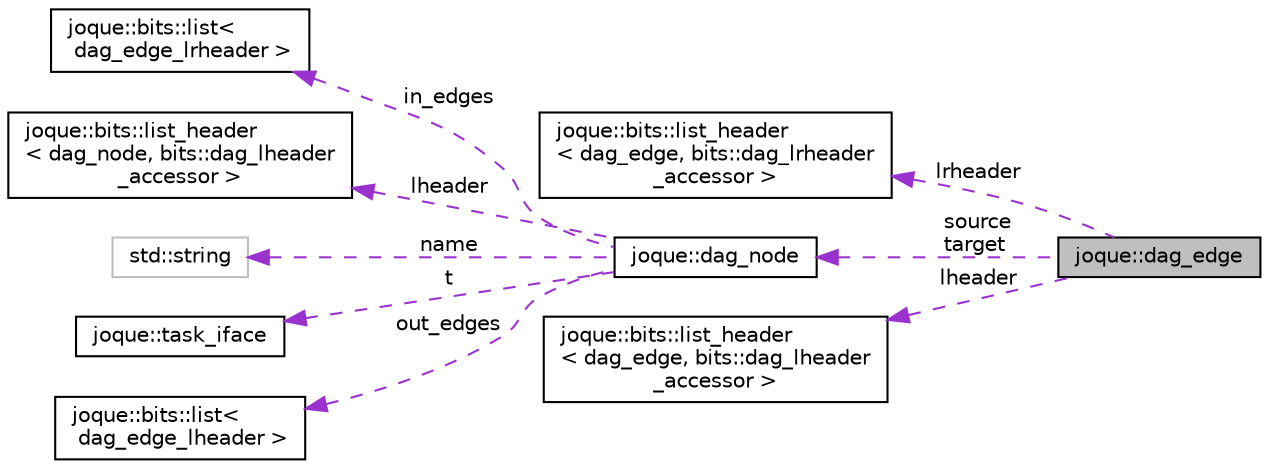 digraph "joque::dag_edge"
{
 // LATEX_PDF_SIZE
  edge [fontname="Helvetica",fontsize="10",labelfontname="Helvetica",labelfontsize="10"];
  node [fontname="Helvetica",fontsize="10",shape=record];
  rankdir="LR";
  Node1 [label="joque::dag_edge",height=0.2,width=0.4,color="black", fillcolor="grey75", style="filled", fontcolor="black",tooltip=" "];
  Node2 -> Node1 [dir="back",color="darkorchid3",fontsize="10",style="dashed",label=" lrheader" ,fontname="Helvetica"];
  Node2 [label="joque::bits::list_header\l\< dag_edge, bits::dag_lrheader\l_accessor \>",height=0.2,width=0.4,color="black", fillcolor="white", style="filled",URL="$structjoque_1_1bits_1_1list__header.html",tooltip=" "];
  Node3 -> Node1 [dir="back",color="darkorchid3",fontsize="10",style="dashed",label=" source\ntarget" ,fontname="Helvetica"];
  Node3 [label="joque::dag_node",height=0.2,width=0.4,color="black", fillcolor="white", style="filled",URL="$namespacejoque.html#structjoque_1_1dag__node",tooltip="Node representing all execution-related information for one task."];
  Node4 -> Node3 [dir="back",color="darkorchid3",fontsize="10",style="dashed",label=" in_edges" ,fontname="Helvetica"];
  Node4 [label="joque::bits::list\<\l dag_edge_lrheader \>",height=0.2,width=0.4,color="black", fillcolor="white", style="filled",URL="$classjoque_1_1bits_1_1list.html",tooltip=" "];
  Node5 -> Node3 [dir="back",color="darkorchid3",fontsize="10",style="dashed",label=" lheader" ,fontname="Helvetica"];
  Node5 [label="joque::bits::list_header\l\< dag_node, bits::dag_lheader\l_accessor \>",height=0.2,width=0.4,color="black", fillcolor="white", style="filled",URL="$structjoque_1_1bits_1_1list__header.html",tooltip=" "];
  Node6 -> Node3 [dir="back",color="darkorchid3",fontsize="10",style="dashed",label=" name" ,fontname="Helvetica"];
  Node6 [label="std::string",height=0.2,width=0.4,color="grey75", fillcolor="white", style="filled",tooltip=" "];
  Node8 -> Node3 [dir="back",color="darkorchid3",fontsize="10",style="dashed",label=" t" ,fontname="Helvetica"];
  Node8 [label="joque::task_iface",height=0.2,width=0.4,color="black", fillcolor="white", style="filled",URL="$structjoque_1_1task__iface.html",tooltip=" "];
  Node9 -> Node3 [dir="back",color="darkorchid3",fontsize="10",style="dashed",label=" out_edges" ,fontname="Helvetica"];
  Node9 [label="joque::bits::list\<\l dag_edge_lheader \>",height=0.2,width=0.4,color="black", fillcolor="white", style="filled",URL="$classjoque_1_1bits_1_1list.html",tooltip=" "];
  Node10 -> Node1 [dir="back",color="darkorchid3",fontsize="10",style="dashed",label=" lheader" ,fontname="Helvetica"];
  Node10 [label="joque::bits::list_header\l\< dag_edge, bits::dag_lheader\l_accessor \>",height=0.2,width=0.4,color="black", fillcolor="white", style="filled",URL="$structjoque_1_1bits_1_1list__header.html",tooltip=" "];
}
